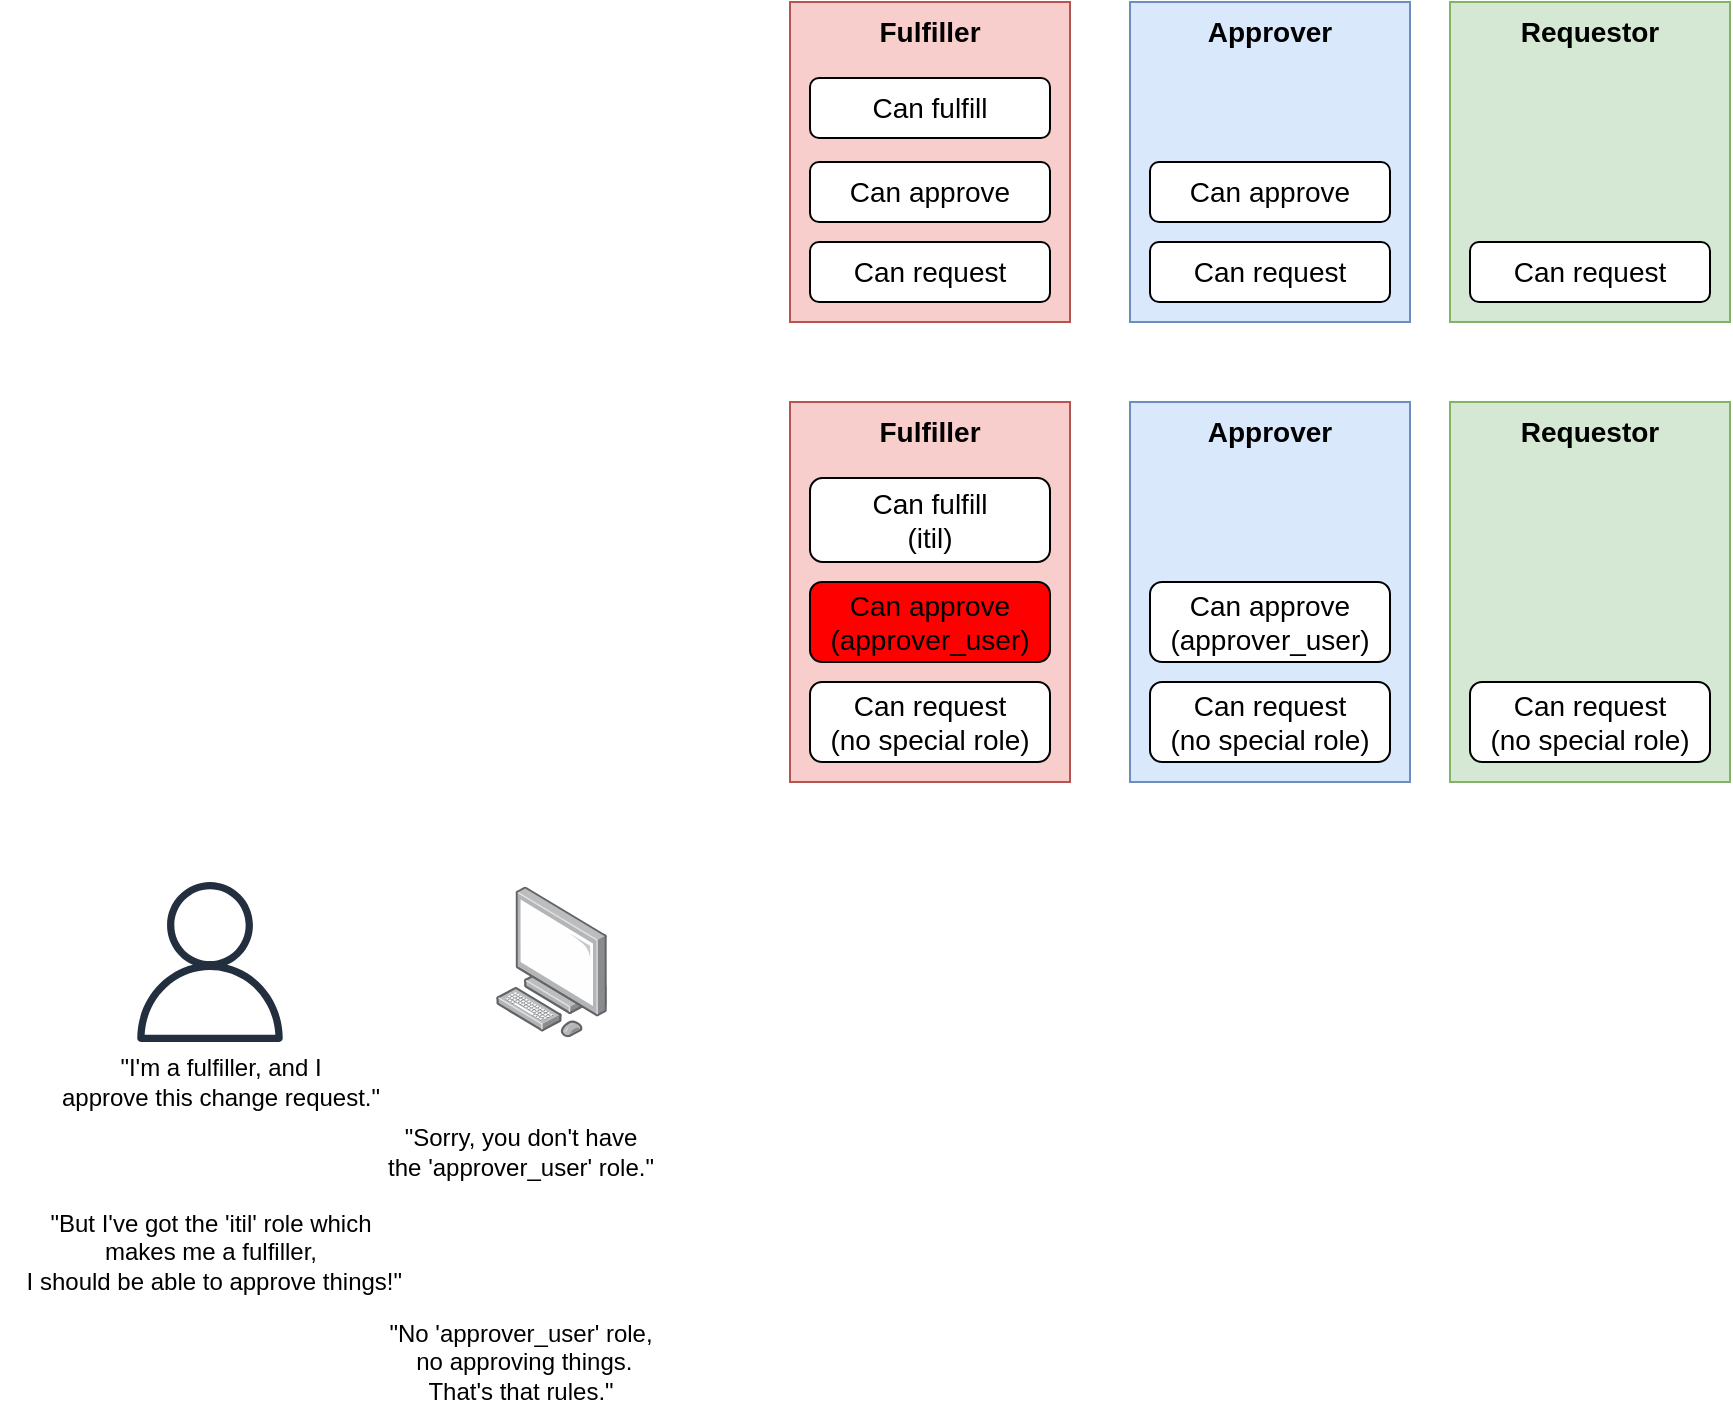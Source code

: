 <mxfile version="13.3.5" type="device"><diagram id="iNUZyQMBRt2l_oQVXlGf" name="Page-1"><mxGraphModel dx="670" dy="385" grid="0" gridSize="10" guides="1" tooltips="1" connect="1" arrows="1" fold="1" page="0" pageScale="1" pageWidth="1169" pageHeight="827" math="0" shadow="0"><root><mxCell id="0"/><mxCell id="1" parent="0"/><mxCell id="qDS2Dtf8atZxoXs9OTPB-1" value="" style="outlineConnect=0;fontColor=#232F3E;gradientColor=none;fillColor=#232F3E;strokeColor=none;dashed=0;verticalLabelPosition=bottom;verticalAlign=top;align=center;html=1;fontSize=12;fontStyle=0;aspect=fixed;pointerEvents=1;shape=mxgraph.aws4.user;" vertex="1" parent="1"><mxGeometry x="140" y="640" width="80" height="80" as="geometry"/></mxCell><mxCell id="qDS2Dtf8atZxoXs9OTPB-2" value="Fulfiller" style="rounded=0;whiteSpace=wrap;html=1;fontStyle=1;verticalAlign=top;fontSize=14;fillColor=#f8cecc;strokeColor=#b85450;" vertex="1" parent="1"><mxGeometry x="470" y="200" width="140" height="160" as="geometry"/></mxCell><mxCell id="qDS2Dtf8atZxoXs9OTPB-3" value="Can fulfill" style="rounded=1;whiteSpace=wrap;html=1;fontSize=14;" vertex="1" parent="1"><mxGeometry x="480" y="238" width="120" height="30" as="geometry"/></mxCell><mxCell id="qDS2Dtf8atZxoXs9OTPB-4" value="Can approve" style="rounded=1;whiteSpace=wrap;html=1;fontSize=14;" vertex="1" parent="1"><mxGeometry x="480" y="280" width="120" height="30" as="geometry"/></mxCell><mxCell id="qDS2Dtf8atZxoXs9OTPB-5" value="Can request" style="rounded=1;whiteSpace=wrap;html=1;fontSize=14;" vertex="1" parent="1"><mxGeometry x="480" y="320" width="120" height="30" as="geometry"/></mxCell><mxCell id="qDS2Dtf8atZxoXs9OTPB-6" value="Approver" style="rounded=0;whiteSpace=wrap;html=1;fontStyle=1;verticalAlign=top;fontSize=14;fillColor=#dae8fc;strokeColor=#6c8ebf;" vertex="1" parent="1"><mxGeometry x="640" y="200" width="140" height="160" as="geometry"/></mxCell><mxCell id="qDS2Dtf8atZxoXs9OTPB-8" value="Can approve" style="rounded=1;whiteSpace=wrap;html=1;fontSize=14;" vertex="1" parent="1"><mxGeometry x="650" y="280" width="120" height="30" as="geometry"/></mxCell><mxCell id="qDS2Dtf8atZxoXs9OTPB-9" value="Can request" style="rounded=1;whiteSpace=wrap;html=1;fontSize=14;" vertex="1" parent="1"><mxGeometry x="650" y="320" width="120" height="30" as="geometry"/></mxCell><mxCell id="qDS2Dtf8atZxoXs9OTPB-12" value="Requestor" style="rounded=0;whiteSpace=wrap;html=1;fontStyle=1;verticalAlign=top;fontSize=14;fillColor=#d5e8d4;strokeColor=#82b366;" vertex="1" parent="1"><mxGeometry x="800" y="200" width="140" height="160" as="geometry"/></mxCell><mxCell id="qDS2Dtf8atZxoXs9OTPB-14" value="Can request" style="rounded=1;whiteSpace=wrap;html=1;fontSize=14;" vertex="1" parent="1"><mxGeometry x="810" y="320" width="120" height="30" as="geometry"/></mxCell><mxCell id="qDS2Dtf8atZxoXs9OTPB-15" value="Fulfiller" style="rounded=0;whiteSpace=wrap;html=1;fontStyle=1;verticalAlign=top;fontSize=14;fillColor=#f8cecc;strokeColor=#b85450;" vertex="1" parent="1"><mxGeometry x="470" y="400" width="140" height="190" as="geometry"/></mxCell><mxCell id="qDS2Dtf8atZxoXs9OTPB-16" value="Can fulfill&lt;br&gt;(itil)" style="rounded=1;whiteSpace=wrap;html=1;fontSize=14;" vertex="1" parent="1"><mxGeometry x="480" y="438" width="120" height="42" as="geometry"/></mxCell><mxCell id="qDS2Dtf8atZxoXs9OTPB-17" value="Can approve&lt;br&gt;(approver_user)" style="rounded=1;whiteSpace=wrap;html=1;fontSize=14;fillColor=#FF0000;" vertex="1" parent="1"><mxGeometry x="480" y="490" width="120" height="40" as="geometry"/></mxCell><mxCell id="qDS2Dtf8atZxoXs9OTPB-18" value="Can request&lt;br&gt;(no special role)" style="rounded=1;whiteSpace=wrap;html=1;fontSize=14;" vertex="1" parent="1"><mxGeometry x="480" y="540" width="120" height="40" as="geometry"/></mxCell><mxCell id="qDS2Dtf8atZxoXs9OTPB-19" value="Approver" style="rounded=0;whiteSpace=wrap;html=1;fontStyle=1;verticalAlign=top;fontSize=14;fillColor=#dae8fc;strokeColor=#6c8ebf;" vertex="1" parent="1"><mxGeometry x="640" y="400" width="140" height="190" as="geometry"/></mxCell><mxCell id="qDS2Dtf8atZxoXs9OTPB-22" value="Requestor" style="rounded=0;whiteSpace=wrap;html=1;fontStyle=1;verticalAlign=top;fontSize=14;fillColor=#d5e8d4;strokeColor=#82b366;" vertex="1" parent="1"><mxGeometry x="800" y="400" width="140" height="190" as="geometry"/></mxCell><mxCell id="qDS2Dtf8atZxoXs9OTPB-25" value="Can approve&lt;br&gt;(approver_user)" style="rounded=1;whiteSpace=wrap;html=1;fontSize=14;" vertex="1" parent="1"><mxGeometry x="650" y="490" width="120" height="40" as="geometry"/></mxCell><mxCell id="qDS2Dtf8atZxoXs9OTPB-26" value="Can request&lt;br&gt;(no special role)" style="rounded=1;whiteSpace=wrap;html=1;fontSize=14;" vertex="1" parent="1"><mxGeometry x="650" y="540" width="120" height="40" as="geometry"/></mxCell><mxCell id="qDS2Dtf8atZxoXs9OTPB-29" value="Can request&lt;br&gt;(no special role)" style="rounded=1;whiteSpace=wrap;html=1;fontSize=14;" vertex="1" parent="1"><mxGeometry x="810" y="540" width="120" height="40" as="geometry"/></mxCell><mxCell id="qDS2Dtf8atZxoXs9OTPB-30" value="&lt;span style=&quot;font-size: 12px&quot;&gt;&quot;I'm a fulfiller, and I&lt;/span&gt;&lt;br style=&quot;font-size: 12px&quot;&gt;&lt;span style=&quot;font-size: 12px&quot;&gt;approve this change request.&quot;&lt;/span&gt;" style="text;html=1;align=center;verticalAlign=middle;resizable=0;points=[];autosize=1;fontSize=12;" vertex="1" parent="1"><mxGeometry x="100" y="725" width="170" height="30" as="geometry"/></mxCell><mxCell id="qDS2Dtf8atZxoXs9OTPB-31" value="" style="points=[];aspect=fixed;html=1;align=center;shadow=0;dashed=0;image;image=img/lib/allied_telesis/computer_and_terminals/Personal_Computer.svg;fillColor=#FF0000;fontSize=14;" vertex="1" parent="1"><mxGeometry x="323" y="642.32" width="55.6" height="75.35" as="geometry"/></mxCell><mxCell id="qDS2Dtf8atZxoXs9OTPB-32" value="&quot;Sorry, you don't have &lt;br style=&quot;font-size: 12px&quot;&gt;the 'approver_user' role.&quot;" style="text;html=1;align=center;verticalAlign=middle;resizable=0;points=[];autosize=1;fontSize=12;" vertex="1" parent="1"><mxGeometry x="260" y="760" width="150" height="30" as="geometry"/></mxCell><mxCell id="qDS2Dtf8atZxoXs9OTPB-33" value="&quot;But I've got the 'itil' role which &lt;br style=&quot;font-size: 12px;&quot;&gt;makes me a fulfiller,&lt;br style=&quot;font-size: 12px;&quot;&gt;&amp;nbsp;I should be able to approve things!&quot;" style="text;html=1;align=center;verticalAlign=middle;resizable=0;points=[];autosize=1;fontSize=12;" vertex="1" parent="1"><mxGeometry x="75" y="800" width="210" height="50" as="geometry"/></mxCell><mxCell id="qDS2Dtf8atZxoXs9OTPB-34" value="&quot;No 'approver_user' role,&lt;br&gt;&amp;nbsp;no approving things. &lt;br&gt;That's that rules.&quot;" style="text;html=1;align=center;verticalAlign=middle;resizable=0;points=[];autosize=1;fontSize=12;" vertex="1" parent="1"><mxGeometry x="260" y="855" width="150" height="50" as="geometry"/></mxCell></root></mxGraphModel></diagram></mxfile>